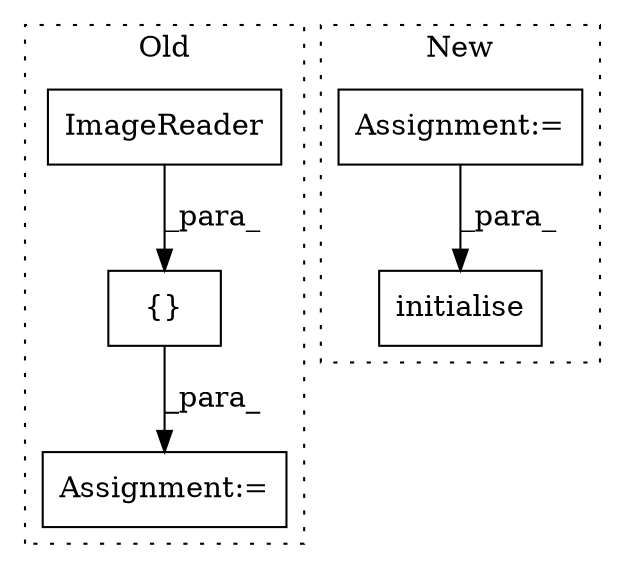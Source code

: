 digraph G {
subgraph cluster0 {
1 [label="ImageReader" a="32" s="2508,2556" l="12,1" shape="box"];
3 [label="Assignment:=" a="7" s="2846,2957" l="53,2" shape="box"];
4 [label="{}" a="4" s="2507,2557" l="1,1" shape="box"];
label = "Old";
style="dotted";
}
subgraph cluster1 {
2 [label="initialise" a="32" s="3283,3325" l="11,1" shape="box"];
5 [label="Assignment:=" a="7" s="3226" l="1" shape="box"];
label = "New";
style="dotted";
}
1 -> 4 [label="_para_"];
4 -> 3 [label="_para_"];
5 -> 2 [label="_para_"];
}